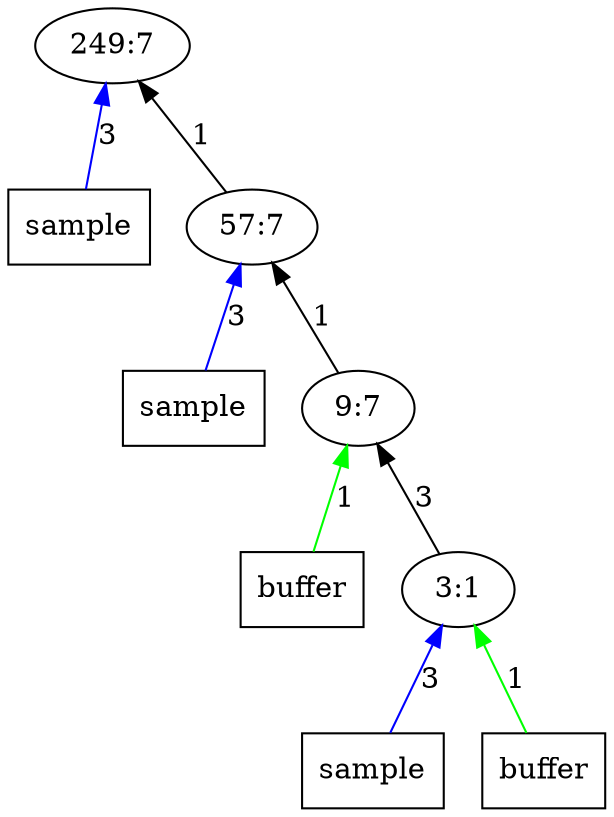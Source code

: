 digraph Tree{
	rankdir="BT"
	x11 -> 1 [label = "3", color = "blue"];
	x11 [label = "sample", shape = "box"];
	1 [label = "249:7"];
	2 -> 1 [label = "1", color = "black"];
	x21 -> 2 [label = "3", color = "blue"];
	x21 [label = "sample", shape = "box"];
	2 [label = "57:7"];
	x32 -> 3 [label = "1", color = "green"];
	x32 [label = "buffer", shape = "box"];
	3 -> 2 [label = "1", color = "black"];
	3 [label = "9:7"];
	4 -> 3 [label = "3", color = "black"];
	x41 -> 4 [label = "3", color = "blue"];
	x41 [label = "sample", shape = "box"];
	x42 -> 4 [label = "1", color = "green"];
	x42 [label = "buffer", shape = "box"];
	4 [label = "3:1"];
}

